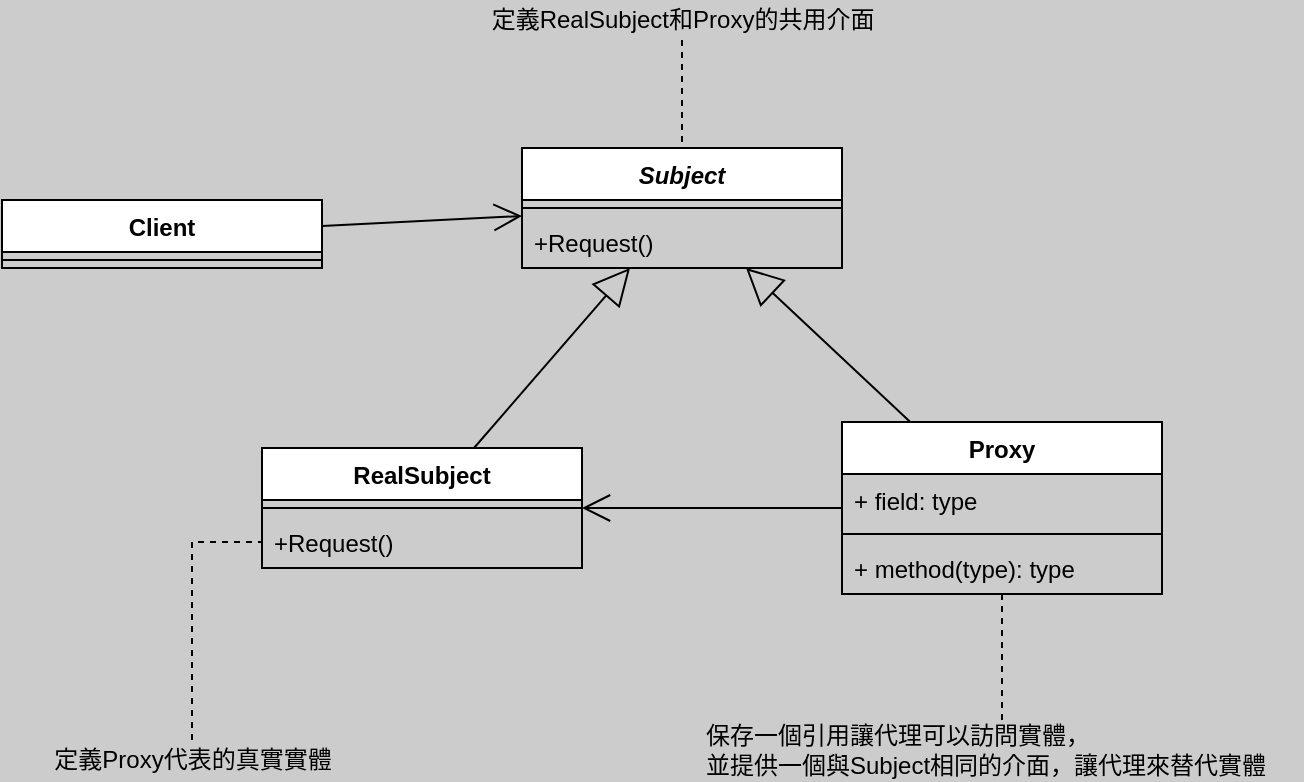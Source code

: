 <mxfile version="14.9.6" type="device" pages="2"><diagram id="HqiG8dgnKOGKF2n8aNg4" name="結構圖"><mxGraphModel dx="1824" dy="592" grid="1" gridSize="10" guides="1" tooltips="1" connect="1" arrows="1" fold="1" page="0" pageScale="1" pageWidth="827" pageHeight="1169" background="#CCCCCC" math="0" shadow="0"><root><mxCell id="0"/><mxCell id="1" parent="0"/><mxCell id="wuXQdlzIAPbKCDaX8eZx-1" value="Client" style="swimlane;fontStyle=1;align=center;verticalAlign=top;childLayout=stackLayout;horizontal=1;startSize=26;horizontalStack=0;resizeParent=1;resizeParentMax=0;resizeLast=0;collapsible=1;marginBottom=0;" parent="1" vertex="1"><mxGeometry x="-780" y="200" width="160" height="34" as="geometry"/></mxCell><mxCell id="wuXQdlzIAPbKCDaX8eZx-3" value="" style="line;strokeWidth=1;fillColor=none;align=left;verticalAlign=middle;spacingTop=-1;spacingLeft=3;spacingRight=3;rotatable=0;labelPosition=right;points=[];portConstraint=eastwest;" parent="wuXQdlzIAPbKCDaX8eZx-1" vertex="1"><mxGeometry y="26" width="160" height="8" as="geometry"/></mxCell><mxCell id="wuXQdlzIAPbKCDaX8eZx-5" value="Subject" style="swimlane;fontStyle=3;align=center;verticalAlign=top;childLayout=stackLayout;horizontal=1;startSize=26;horizontalStack=0;resizeParent=1;resizeParentMax=0;resizeLast=0;collapsible=1;marginBottom=0;" parent="1" vertex="1"><mxGeometry x="-520" y="174" width="160" height="60" as="geometry"/></mxCell><mxCell id="wuXQdlzIAPbKCDaX8eZx-7" value="" style="line;strokeWidth=1;fillColor=none;align=left;verticalAlign=middle;spacingTop=-1;spacingLeft=3;spacingRight=3;rotatable=0;labelPosition=right;points=[];portConstraint=eastwest;" parent="wuXQdlzIAPbKCDaX8eZx-5" vertex="1"><mxGeometry y="26" width="160" height="8" as="geometry"/></mxCell><mxCell id="wuXQdlzIAPbKCDaX8eZx-8" value="+Request()" style="text;strokeColor=none;fillColor=none;align=left;verticalAlign=top;spacingLeft=4;spacingRight=4;overflow=hidden;rotatable=0;points=[[0,0.5],[1,0.5]];portConstraint=eastwest;" parent="wuXQdlzIAPbKCDaX8eZx-5" vertex="1"><mxGeometry y="34" width="160" height="26" as="geometry"/></mxCell><mxCell id="wuXQdlzIAPbKCDaX8eZx-10" value="" style="endArrow=open;endFill=1;endSize=12;html=1;" parent="1" source="wuXQdlzIAPbKCDaX8eZx-1" target="wuXQdlzIAPbKCDaX8eZx-5" edge="1"><mxGeometry width="160" relative="1" as="geometry"><mxPoint x="-560" y="310" as="sourcePoint"/><mxPoint x="-400" y="310" as="targetPoint"/></mxGeometry></mxCell><mxCell id="wuXQdlzIAPbKCDaX8eZx-11" value="RealSubject" style="swimlane;fontStyle=1;align=center;verticalAlign=top;childLayout=stackLayout;horizontal=1;startSize=26;horizontalStack=0;resizeParent=1;resizeParentMax=0;resizeLast=0;collapsible=1;marginBottom=0;" parent="1" vertex="1"><mxGeometry x="-650" y="324" width="160" height="60" as="geometry"/></mxCell><mxCell id="wuXQdlzIAPbKCDaX8eZx-13" value="" style="line;strokeWidth=1;fillColor=none;align=left;verticalAlign=middle;spacingTop=-1;spacingLeft=3;spacingRight=3;rotatable=0;labelPosition=right;points=[];portConstraint=eastwest;" parent="wuXQdlzIAPbKCDaX8eZx-11" vertex="1"><mxGeometry y="26" width="160" height="8" as="geometry"/></mxCell><mxCell id="wuXQdlzIAPbKCDaX8eZx-14" value="+Request()" style="text;strokeColor=none;fillColor=none;align=left;verticalAlign=top;spacingLeft=4;spacingRight=4;overflow=hidden;rotatable=0;points=[[0,0.5],[1,0.5]];portConstraint=eastwest;" parent="wuXQdlzIAPbKCDaX8eZx-11" vertex="1"><mxGeometry y="34" width="160" height="26" as="geometry"/></mxCell><mxCell id="wuXQdlzIAPbKCDaX8eZx-16" value="Proxy" style="swimlane;fontStyle=1;align=center;verticalAlign=top;childLayout=stackLayout;horizontal=1;startSize=26;horizontalStack=0;resizeParent=1;resizeParentMax=0;resizeLast=0;collapsible=1;marginBottom=0;" parent="1" vertex="1"><mxGeometry x="-360" y="311" width="160" height="86" as="geometry"/></mxCell><mxCell id="wuXQdlzIAPbKCDaX8eZx-17" value="+ field: type" style="text;strokeColor=none;fillColor=none;align=left;verticalAlign=top;spacingLeft=4;spacingRight=4;overflow=hidden;rotatable=0;points=[[0,0.5],[1,0.5]];portConstraint=eastwest;" parent="wuXQdlzIAPbKCDaX8eZx-16" vertex="1"><mxGeometry y="26" width="160" height="26" as="geometry"/></mxCell><mxCell id="wuXQdlzIAPbKCDaX8eZx-18" value="" style="line;strokeWidth=1;fillColor=none;align=left;verticalAlign=middle;spacingTop=-1;spacingLeft=3;spacingRight=3;rotatable=0;labelPosition=right;points=[];portConstraint=eastwest;" parent="wuXQdlzIAPbKCDaX8eZx-16" vertex="1"><mxGeometry y="52" width="160" height="8" as="geometry"/></mxCell><mxCell id="wuXQdlzIAPbKCDaX8eZx-19" value="+ method(type): type" style="text;strokeColor=none;fillColor=none;align=left;verticalAlign=top;spacingLeft=4;spacingRight=4;overflow=hidden;rotatable=0;points=[[0,0.5],[1,0.5]];portConstraint=eastwest;" parent="wuXQdlzIAPbKCDaX8eZx-16" vertex="1"><mxGeometry y="60" width="160" height="26" as="geometry"/></mxCell><mxCell id="wuXQdlzIAPbKCDaX8eZx-20" value="" style="endArrow=block;endSize=16;endFill=0;html=1;" parent="1" source="wuXQdlzIAPbKCDaX8eZx-11" target="wuXQdlzIAPbKCDaX8eZx-5" edge="1"><mxGeometry width="160" relative="1" as="geometry"><mxPoint x="-560" y="310" as="sourcePoint"/><mxPoint x="-400" y="310" as="targetPoint"/></mxGeometry></mxCell><mxCell id="wuXQdlzIAPbKCDaX8eZx-21" value="" style="endArrow=block;endSize=16;endFill=0;html=1;" parent="1" source="wuXQdlzIAPbKCDaX8eZx-16" target="wuXQdlzIAPbKCDaX8eZx-5" edge="1"><mxGeometry width="160" relative="1" as="geometry"><mxPoint x="-550" y="320" as="sourcePoint"/><mxPoint x="-390" y="320" as="targetPoint"/></mxGeometry></mxCell><mxCell id="wuXQdlzIAPbKCDaX8eZx-22" value="" style="endArrow=open;endFill=1;endSize=12;html=1;" parent="1" source="wuXQdlzIAPbKCDaX8eZx-16" target="wuXQdlzIAPbKCDaX8eZx-11" edge="1"><mxGeometry width="160" relative="1" as="geometry"><mxPoint x="-450" y="475" as="sourcePoint"/><mxPoint x="-350" y="470" as="targetPoint"/></mxGeometry></mxCell><mxCell id="wuXQdlzIAPbKCDaX8eZx-24" style="edgeStyle=orthogonalEdgeStyle;rounded=0;orthogonalLoop=1;jettySize=auto;html=1;endArrow=none;endFill=0;dashed=1;" parent="1" source="wuXQdlzIAPbKCDaX8eZx-23" target="wuXQdlzIAPbKCDaX8eZx-14" edge="1"><mxGeometry relative="1" as="geometry"/></mxCell><mxCell id="wuXQdlzIAPbKCDaX8eZx-23" value="定義Proxy代表的真實實體" style="text;html=1;align=center;verticalAlign=middle;resizable=0;points=[];autosize=1;strokeColor=none;" parent="1" vertex="1"><mxGeometry x="-760" y="470" width="150" height="20" as="geometry"/></mxCell><mxCell id="wuXQdlzIAPbKCDaX8eZx-26" style="edgeStyle=orthogonalEdgeStyle;rounded=0;orthogonalLoop=1;jettySize=auto;html=1;dashed=1;endArrow=none;endFill=0;" parent="1" source="wuXQdlzIAPbKCDaX8eZx-25" target="wuXQdlzIAPbKCDaX8eZx-16" edge="1"><mxGeometry relative="1" as="geometry"/></mxCell><mxCell id="wuXQdlzIAPbKCDaX8eZx-25" value="保存一個引用讓代理可以訪問實體，&lt;br&gt;並提供一個與Subject相同的介面，讓代理來替代實體" style="text;html=1;align=left;verticalAlign=middle;resizable=0;points=[];autosize=1;strokeColor=none;" parent="1" vertex="1"><mxGeometry x="-430" y="460" width="300" height="30" as="geometry"/></mxCell><mxCell id="wuXQdlzIAPbKCDaX8eZx-28" style="edgeStyle=orthogonalEdgeStyle;rounded=0;orthogonalLoop=1;jettySize=auto;html=1;dashed=1;endArrow=none;endFill=0;" parent="1" source="wuXQdlzIAPbKCDaX8eZx-27" target="wuXQdlzIAPbKCDaX8eZx-5" edge="1"><mxGeometry relative="1" as="geometry"/></mxCell><mxCell id="wuXQdlzIAPbKCDaX8eZx-27" value="定義RealSubject和Proxy的共用介面" style="text;html=1;align=center;verticalAlign=middle;resizable=0;points=[];autosize=1;strokeColor=none;" parent="1" vertex="1"><mxGeometry x="-545" y="100" width="210" height="20" as="geometry"/></mxCell></root></mxGraphModel></diagram><diagram id="YKkV50PzwurIBIXNe8bj" name="送禮"><mxGraphModel dx="853" dy="493" grid="1" gridSize="10" guides="1" tooltips="1" connect="1" arrows="1" fold="1" page="0" pageScale="1" pageWidth="827" pageHeight="1169" background="#CCCCCC" math="0" shadow="0"><root><mxCell id="1-1888qS3HAJKUuYPXky-0"/><mxCell id="1-1888qS3HAJKUuYPXky-1" parent="1-1888qS3HAJKUuYPXky-0"/><mxCell id="1-1888qS3HAJKUuYPXky-2" value="送禮" style="swimlane;fontStyle=3;align=center;verticalAlign=top;childLayout=stackLayout;horizontal=1;startSize=26;horizontalStack=0;resizeParent=1;resizeParentMax=0;resizeLast=0;collapsible=1;marginBottom=0;" vertex="1" parent="1-1888qS3HAJKUuYPXky-1"><mxGeometry x="310" y="100" width="160" height="112" as="geometry"/></mxCell><mxCell id="1-1888qS3HAJKUuYPXky-4" value="" style="line;strokeWidth=1;fillColor=none;align=left;verticalAlign=middle;spacingTop=-1;spacingLeft=3;spacingRight=3;rotatable=0;labelPosition=right;points=[];portConstraint=eastwest;" vertex="1" parent="1-1888qS3HAJKUuYPXky-2"><mxGeometry y="26" width="160" height="8" as="geometry"/></mxCell><mxCell id="1-1888qS3HAJKUuYPXky-5" value="+送洋娃娃()" style="text;strokeColor=none;fillColor=none;align=left;verticalAlign=top;spacingLeft=4;spacingRight=4;overflow=hidden;rotatable=0;points=[[0,0.5],[1,0.5]];portConstraint=eastwest;" vertex="1" parent="1-1888qS3HAJKUuYPXky-2"><mxGeometry y="34" width="160" height="26" as="geometry"/></mxCell><mxCell id="1-1888qS3HAJKUuYPXky-6" value="+送花()" style="text;strokeColor=none;fillColor=none;align=left;verticalAlign=top;spacingLeft=4;spacingRight=4;overflow=hidden;rotatable=0;points=[[0,0.5],[1,0.5]];portConstraint=eastwest;" vertex="1" parent="1-1888qS3HAJKUuYPXky-2"><mxGeometry y="60" width="160" height="26" as="geometry"/></mxCell><mxCell id="1-1888qS3HAJKUuYPXky-7" value="+送巧克力()" style="text;strokeColor=none;fillColor=none;align=left;verticalAlign=top;spacingLeft=4;spacingRight=4;overflow=hidden;rotatable=0;points=[[0,0.5],[1,0.5]];portConstraint=eastwest;" vertex="1" parent="1-1888qS3HAJKUuYPXky-2"><mxGeometry y="86" width="160" height="26" as="geometry"/></mxCell><mxCell id="1-1888qS3HAJKUuYPXky-8" value="代理" style="swimlane;fontStyle=1;align=center;verticalAlign=top;childLayout=stackLayout;horizontal=1;startSize=26;horizontalStack=0;resizeParent=1;resizeParentMax=0;resizeLast=0;collapsible=1;marginBottom=0;" vertex="1" parent="1-1888qS3HAJKUuYPXky-1"><mxGeometry x="470" y="300" width="160" height="112" as="geometry"/></mxCell><mxCell id="1-1888qS3HAJKUuYPXky-9" value="" style="line;strokeWidth=1;fillColor=none;align=left;verticalAlign=middle;spacingTop=-1;spacingLeft=3;spacingRight=3;rotatable=0;labelPosition=right;points=[];portConstraint=eastwest;" vertex="1" parent="1-1888qS3HAJKUuYPXky-8"><mxGeometry y="26" width="160" height="8" as="geometry"/></mxCell><mxCell id="1-1888qS3HAJKUuYPXky-10" value="+送洋娃娃()" style="text;strokeColor=none;fillColor=none;align=left;verticalAlign=top;spacingLeft=4;spacingRight=4;overflow=hidden;rotatable=0;points=[[0,0.5],[1,0.5]];portConstraint=eastwest;" vertex="1" parent="1-1888qS3HAJKUuYPXky-8"><mxGeometry y="34" width="160" height="26" as="geometry"/></mxCell><mxCell id="1-1888qS3HAJKUuYPXky-11" value="+送花()" style="text;strokeColor=none;fillColor=none;align=left;verticalAlign=top;spacingLeft=4;spacingRight=4;overflow=hidden;rotatable=0;points=[[0,0.5],[1,0.5]];portConstraint=eastwest;" vertex="1" parent="1-1888qS3HAJKUuYPXky-8"><mxGeometry y="60" width="160" height="26" as="geometry"/></mxCell><mxCell id="1-1888qS3HAJKUuYPXky-12" value="+送巧克力()" style="text;strokeColor=none;fillColor=none;align=left;verticalAlign=top;spacingLeft=4;spacingRight=4;overflow=hidden;rotatable=0;points=[[0,0.5],[1,0.5]];portConstraint=eastwest;" vertex="1" parent="1-1888qS3HAJKUuYPXky-8"><mxGeometry y="86" width="160" height="26" as="geometry"/></mxCell><mxCell id="1-1888qS3HAJKUuYPXky-13" value="追求者" style="swimlane;fontStyle=1;align=center;verticalAlign=top;childLayout=stackLayout;horizontal=1;startSize=26;horizontalStack=0;resizeParent=1;resizeParentMax=0;resizeLast=0;collapsible=1;marginBottom=0;" vertex="1" parent="1-1888qS3HAJKUuYPXky-1"><mxGeometry x="140" y="300" width="160" height="112" as="geometry"/></mxCell><mxCell id="1-1888qS3HAJKUuYPXky-14" value="" style="line;strokeWidth=1;fillColor=none;align=left;verticalAlign=middle;spacingTop=-1;spacingLeft=3;spacingRight=3;rotatable=0;labelPosition=right;points=[];portConstraint=eastwest;" vertex="1" parent="1-1888qS3HAJKUuYPXky-13"><mxGeometry y="26" width="160" height="8" as="geometry"/></mxCell><mxCell id="1-1888qS3HAJKUuYPXky-15" value="+送洋娃娃()" style="text;strokeColor=none;fillColor=none;align=left;verticalAlign=top;spacingLeft=4;spacingRight=4;overflow=hidden;rotatable=0;points=[[0,0.5],[1,0.5]];portConstraint=eastwest;" vertex="1" parent="1-1888qS3HAJKUuYPXky-13"><mxGeometry y="34" width="160" height="26" as="geometry"/></mxCell><mxCell id="1-1888qS3HAJKUuYPXky-16" value="+送花()" style="text;strokeColor=none;fillColor=none;align=left;verticalAlign=top;spacingLeft=4;spacingRight=4;overflow=hidden;rotatable=0;points=[[0,0.5],[1,0.5]];portConstraint=eastwest;" vertex="1" parent="1-1888qS3HAJKUuYPXky-13"><mxGeometry y="60" width="160" height="26" as="geometry"/></mxCell><mxCell id="1-1888qS3HAJKUuYPXky-17" value="+送巧克力()" style="text;strokeColor=none;fillColor=none;align=left;verticalAlign=top;spacingLeft=4;spacingRight=4;overflow=hidden;rotatable=0;points=[[0,0.5],[1,0.5]];portConstraint=eastwest;" vertex="1" parent="1-1888qS3HAJKUuYPXky-13"><mxGeometry y="86" width="160" height="26" as="geometry"/></mxCell><mxCell id="1-1888qS3HAJKUuYPXky-18" value="" style="endArrow=open;endFill=1;endSize=12;html=1;" edge="1" parent="1-1888qS3HAJKUuYPXky-1" source="1-1888qS3HAJKUuYPXky-8" target="1-1888qS3HAJKUuYPXky-13"><mxGeometry width="160" relative="1" as="geometry"><mxPoint x="340" y="280" as="sourcePoint"/><mxPoint x="500" y="280" as="targetPoint"/></mxGeometry></mxCell><mxCell id="7wKonOr_iilYtuwcX8zW-1" value="" style="endArrow=block;dashed=1;endFill=0;endSize=12;html=1;" edge="1" parent="1-1888qS3HAJKUuYPXky-1" source="1-1888qS3HAJKUuYPXky-13" target="1-1888qS3HAJKUuYPXky-2"><mxGeometry width="160" relative="1" as="geometry"><mxPoint x="250" y="280" as="sourcePoint"/><mxPoint x="410" y="280" as="targetPoint"/></mxGeometry></mxCell><mxCell id="7wKonOr_iilYtuwcX8zW-3" value="" style="endArrow=block;dashed=1;endFill=0;endSize=12;html=1;" edge="1" parent="1-1888qS3HAJKUuYPXky-1" source="1-1888qS3HAJKUuYPXky-8" target="1-1888qS3HAJKUuYPXky-2"><mxGeometry width="160" relative="1" as="geometry"><mxPoint x="277.6" y="310" as="sourcePoint"/><mxPoint x="352.4" y="222" as="targetPoint"/></mxGeometry></mxCell></root></mxGraphModel></diagram></mxfile>